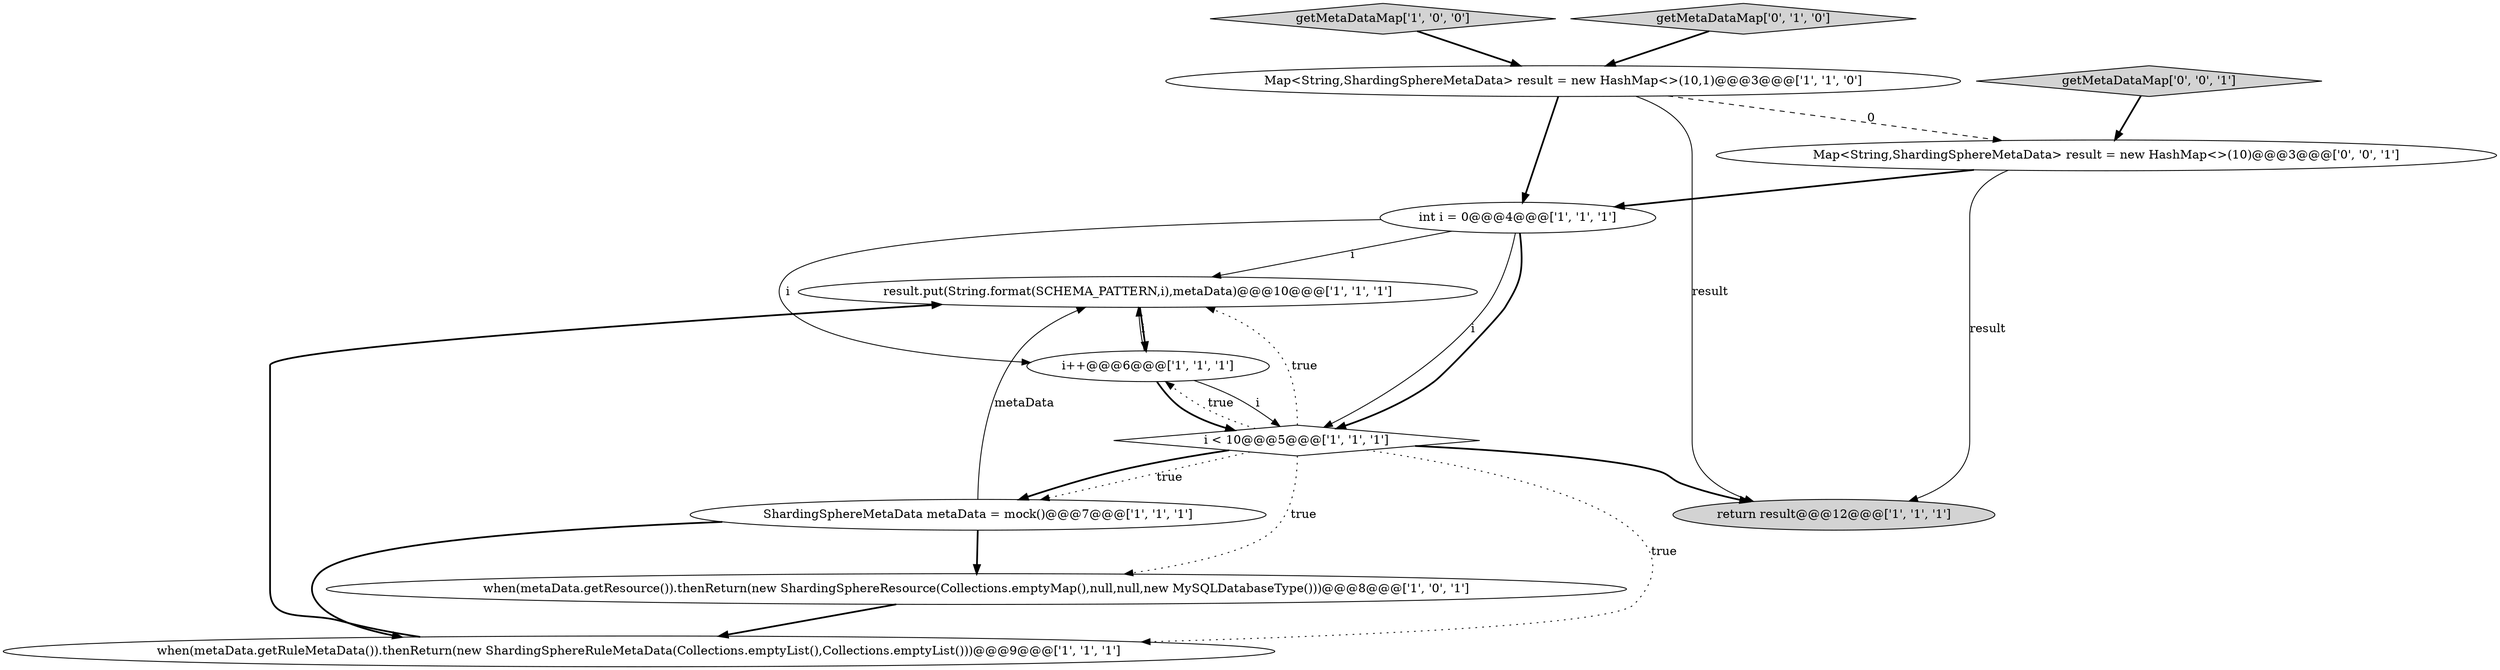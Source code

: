 digraph {
6 [style = filled, label = "result.put(String.format(SCHEMA_PATTERN,i),metaData)@@@10@@@['1', '1', '1']", fillcolor = white, shape = ellipse image = "AAA0AAABBB1BBB"];
3 [style = filled, label = "getMetaDataMap['1', '0', '0']", fillcolor = lightgray, shape = diamond image = "AAA0AAABBB1BBB"];
7 [style = filled, label = "ShardingSphereMetaData metaData = mock()@@@7@@@['1', '1', '1']", fillcolor = white, shape = ellipse image = "AAA0AAABBB1BBB"];
9 [style = filled, label = "when(metaData.getRuleMetaData()).thenReturn(new ShardingSphereRuleMetaData(Collections.emptyList(),Collections.emptyList()))@@@9@@@['1', '1', '1']", fillcolor = white, shape = ellipse image = "AAA0AAABBB1BBB"];
10 [style = filled, label = "getMetaDataMap['0', '1', '0']", fillcolor = lightgray, shape = diamond image = "AAA0AAABBB2BBB"];
5 [style = filled, label = "int i = 0@@@4@@@['1', '1', '1']", fillcolor = white, shape = ellipse image = "AAA0AAABBB1BBB"];
1 [style = filled, label = "when(metaData.getResource()).thenReturn(new ShardingSphereResource(Collections.emptyMap(),null,null,new MySQLDatabaseType()))@@@8@@@['1', '0', '1']", fillcolor = white, shape = ellipse image = "AAA0AAABBB1BBB"];
12 [style = filled, label = "Map<String,ShardingSphereMetaData> result = new HashMap<>(10)@@@3@@@['0', '0', '1']", fillcolor = white, shape = ellipse image = "AAA0AAABBB3BBB"];
2 [style = filled, label = "Map<String,ShardingSphereMetaData> result = new HashMap<>(10,1)@@@3@@@['1', '1', '0']", fillcolor = white, shape = ellipse image = "AAA0AAABBB1BBB"];
11 [style = filled, label = "getMetaDataMap['0', '0', '1']", fillcolor = lightgray, shape = diamond image = "AAA0AAABBB3BBB"];
8 [style = filled, label = "return result@@@12@@@['1', '1', '1']", fillcolor = lightgray, shape = ellipse image = "AAA0AAABBB1BBB"];
0 [style = filled, label = "i++@@@6@@@['1', '1', '1']", fillcolor = white, shape = ellipse image = "AAA0AAABBB1BBB"];
4 [style = filled, label = "i < 10@@@5@@@['1', '1', '1']", fillcolor = white, shape = diamond image = "AAA0AAABBB1BBB"];
4->6 [style = dotted, label="true"];
7->6 [style = solid, label="metaData"];
7->1 [style = bold, label=""];
12->5 [style = bold, label=""];
4->1 [style = dotted, label="true"];
5->4 [style = solid, label="i"];
2->8 [style = solid, label="result"];
4->0 [style = dotted, label="true"];
12->8 [style = solid, label="result"];
4->7 [style = dotted, label="true"];
11->12 [style = bold, label=""];
6->0 [style = bold, label=""];
0->4 [style = solid, label="i"];
4->7 [style = bold, label=""];
1->9 [style = bold, label=""];
9->6 [style = bold, label=""];
7->9 [style = bold, label=""];
2->12 [style = dashed, label="0"];
3->2 [style = bold, label=""];
0->4 [style = bold, label=""];
5->4 [style = bold, label=""];
5->0 [style = solid, label="i"];
4->8 [style = bold, label=""];
10->2 [style = bold, label=""];
4->9 [style = dotted, label="true"];
5->6 [style = solid, label="i"];
0->6 [style = solid, label="i"];
2->5 [style = bold, label=""];
}
